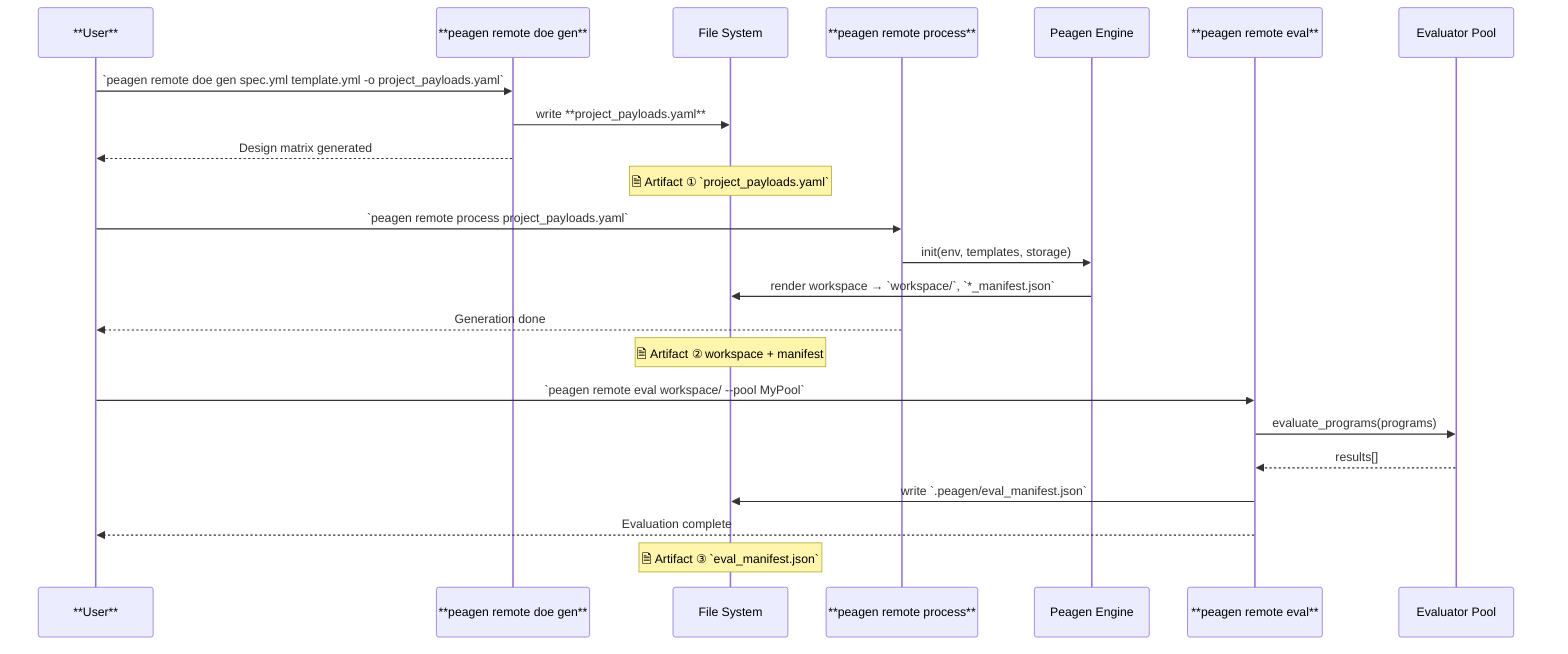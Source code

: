 sequenceDiagram
    %% Participants
    participant U as **User**
    participant DOE as **peagen remote doe gen**
    participant FS as File System
    participant PROC as **peagen remote process**
    participant PE as Peagen Engine
    participant EVAL as **peagen remote eval**
    participant POOL as Evaluator Pool
    
    %% DOE GEN
    U ->> DOE: `peagen remote doe gen spec.yml template.yml -o project_payloads.yaml`
    DOE ->> FS: write **project_payloads.yaml**
    DOE -->> U: Design matrix generated  
    Note over FS: 🗎 Artifact ① `project_payloads.yaml`
    
    %% PROCESS
    U ->> PROC: `peagen remote process project_payloads.yaml`
    PROC ->> PE: init(env, templates, storage)
    PE ->> FS: render workspace → `workspace/`, `*_manifest.json`
    PROC -->> U: Generation done  
    Note over FS: 🗎 Artifact ② workspace + manifest
    
    %% EVAL (same workspace)
    U ->> EVAL: `peagen remote eval workspace/ --pool MyPool`
    EVAL ->> POOL: evaluate_programs(programs)
    POOL -->> EVAL: results[]
    EVAL ->> FS: write `.peagen/eval_manifest.json`
    EVAL -->> U: Evaluation complete  
    Note over FS: 🗎 Artifact ③ `eval_manifest.json`
